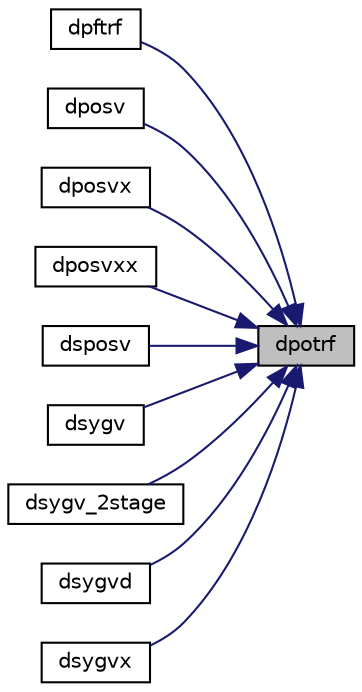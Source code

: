 digraph "dpotrf"
{
 // LATEX_PDF_SIZE
  edge [fontname="Helvetica",fontsize="10",labelfontname="Helvetica",labelfontsize="10"];
  node [fontname="Helvetica",fontsize="10",shape=record];
  rankdir="RL";
  Node1 [label="dpotrf",height=0.2,width=0.4,color="black", fillcolor="grey75", style="filled", fontcolor="black",tooltip="DPOTRF"];
  Node1 -> Node2 [dir="back",color="midnightblue",fontsize="10",style="solid",fontname="Helvetica"];
  Node2 [label="dpftrf",height=0.2,width=0.4,color="black", fillcolor="white", style="filled",URL="$dpftrf_8f.html#aea32b08186068f3cffc849c95ab2fd95",tooltip="DPFTRF"];
  Node1 -> Node3 [dir="back",color="midnightblue",fontsize="10",style="solid",fontname="Helvetica"];
  Node3 [label="dposv",height=0.2,width=0.4,color="black", fillcolor="white", style="filled",URL="$dposv_8f.html#a9ce56acceb70eb6484a768eaa841f70d",tooltip="DPOSV computes the solution to system of linear equations A * X = B for PO matrices"];
  Node1 -> Node4 [dir="back",color="midnightblue",fontsize="10",style="solid",fontname="Helvetica"];
  Node4 [label="dposvx",height=0.2,width=0.4,color="black", fillcolor="white", style="filled",URL="$dposvx_8f.html#ac9c72f254642bcc4d512c24c00e47d33",tooltip="DPOSVX computes the solution to system of linear equations A * X = B for PO matrices"];
  Node1 -> Node5 [dir="back",color="midnightblue",fontsize="10",style="solid",fontname="Helvetica"];
  Node5 [label="dposvxx",height=0.2,width=0.4,color="black", fillcolor="white", style="filled",URL="$dposvxx_8f.html#a423141487077727ec3bc52edd1fccd44",tooltip="DPOSVXX computes the solution to system of linear equations A * X = B for PO matrices"];
  Node1 -> Node6 [dir="back",color="midnightblue",fontsize="10",style="solid",fontname="Helvetica"];
  Node6 [label="dsposv",height=0.2,width=0.4,color="black", fillcolor="white", style="filled",URL="$dsposv_8f.html#a91ea95252aad898ccba02b2ebd7eab22",tooltip="DSPOSV computes the solution to system of linear equations A * X = B for PO matrices"];
  Node1 -> Node7 [dir="back",color="midnightblue",fontsize="10",style="solid",fontname="Helvetica"];
  Node7 [label="dsygv",height=0.2,width=0.4,color="black", fillcolor="white", style="filled",URL="$dsygv_8f.html#a007d33bcdcc697e17c6d15432f159b73",tooltip="DSYGV"];
  Node1 -> Node8 [dir="back",color="midnightblue",fontsize="10",style="solid",fontname="Helvetica"];
  Node8 [label="dsygv_2stage",height=0.2,width=0.4,color="black", fillcolor="white", style="filled",URL="$dsygv__2stage_8f.html#a3306414cf787c52109d20e2f5ca7581d",tooltip="DSYGV_2STAGE"];
  Node1 -> Node9 [dir="back",color="midnightblue",fontsize="10",style="solid",fontname="Helvetica"];
  Node9 [label="dsygvd",height=0.2,width=0.4,color="black", fillcolor="white", style="filled",URL="$dsygvd_8f.html#a912ae48bb1650b2c7174807ffa5456ca",tooltip="DSYGVD"];
  Node1 -> Node10 [dir="back",color="midnightblue",fontsize="10",style="solid",fontname="Helvetica"];
  Node10 [label="dsygvx",height=0.2,width=0.4,color="black", fillcolor="white", style="filled",URL="$dsygvx_8f.html#a51bef2d9d58cfff3f1bac9143ccc85b8",tooltip="DSYGVX"];
}
